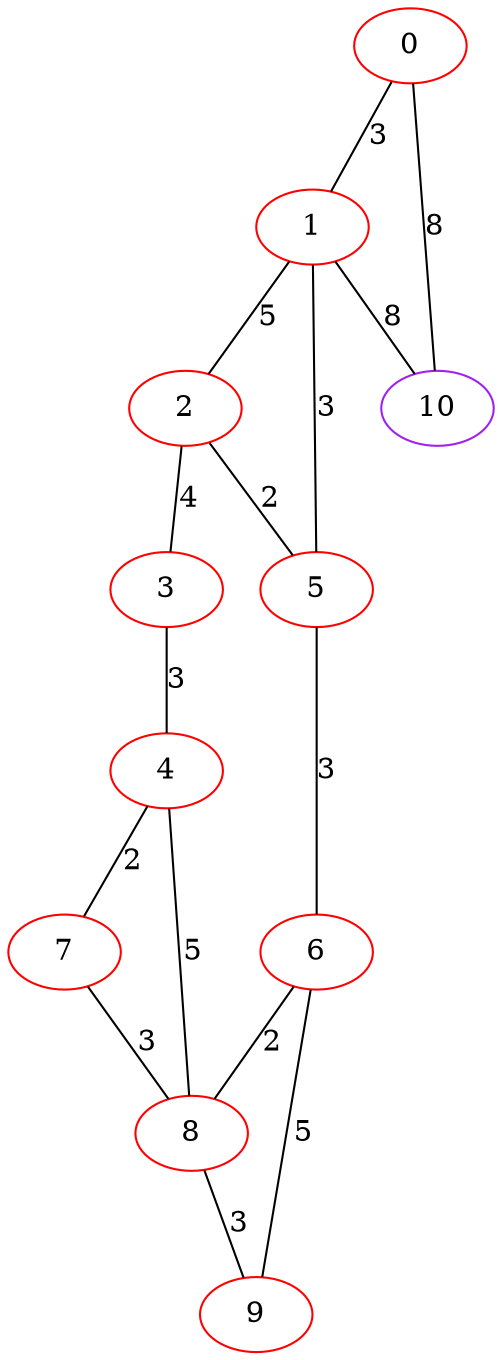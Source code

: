 graph "" {
0 [color=red, weight=1];
1 [color=red, weight=1];
2 [color=red, weight=1];
3 [color=red, weight=1];
4 [color=red, weight=1];
5 [color=red, weight=1];
6 [color=red, weight=1];
7 [color=red, weight=1];
8 [color=red, weight=1];
9 [color=red, weight=1];
10 [color=purple, weight=4];
0 -- 1  [key=0, label=3];
0 -- 10  [key=0, label=8];
1 -- 2  [key=0, label=5];
1 -- 10  [key=0, label=8];
1 -- 5  [key=0, label=3];
2 -- 3  [key=0, label=4];
2 -- 5  [key=0, label=2];
3 -- 4  [key=0, label=3];
4 -- 8  [key=0, label=5];
4 -- 7  [key=0, label=2];
5 -- 6  [key=0, label=3];
6 -- 8  [key=0, label=2];
6 -- 9  [key=0, label=5];
7 -- 8  [key=0, label=3];
8 -- 9  [key=0, label=3];
}
